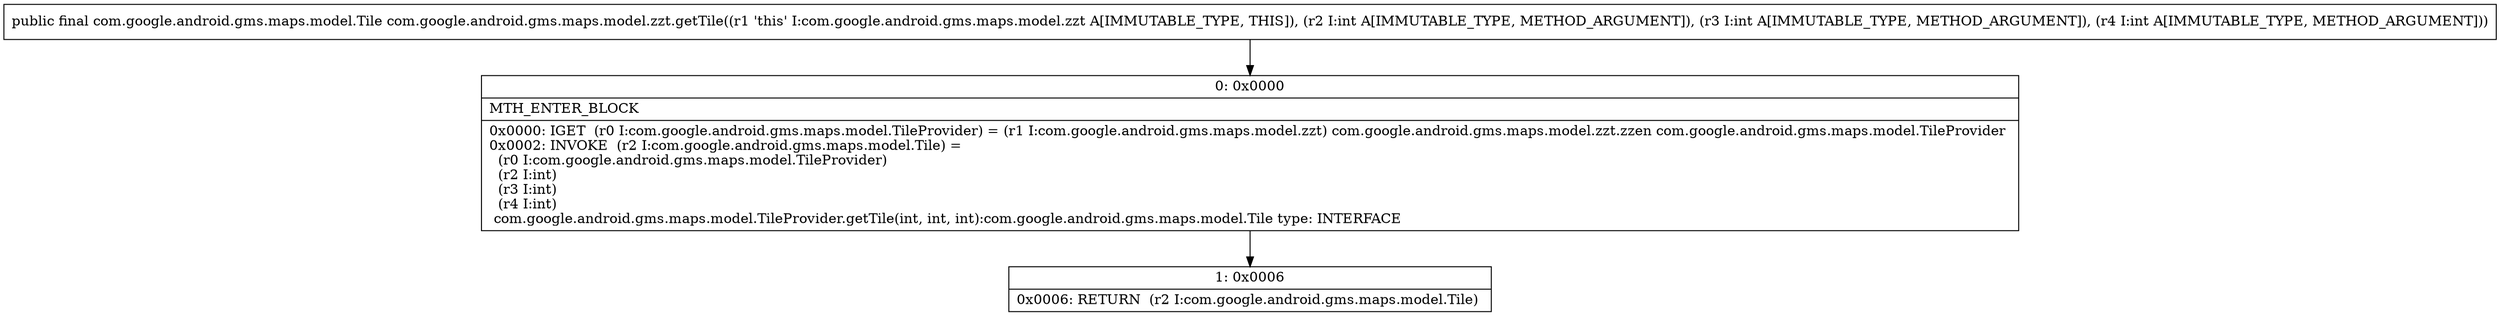 digraph "CFG forcom.google.android.gms.maps.model.zzt.getTile(III)Lcom\/google\/android\/gms\/maps\/model\/Tile;" {
Node_0 [shape=record,label="{0\:\ 0x0000|MTH_ENTER_BLOCK\l|0x0000: IGET  (r0 I:com.google.android.gms.maps.model.TileProvider) = (r1 I:com.google.android.gms.maps.model.zzt) com.google.android.gms.maps.model.zzt.zzen com.google.android.gms.maps.model.TileProvider \l0x0002: INVOKE  (r2 I:com.google.android.gms.maps.model.Tile) = \l  (r0 I:com.google.android.gms.maps.model.TileProvider)\l  (r2 I:int)\l  (r3 I:int)\l  (r4 I:int)\l com.google.android.gms.maps.model.TileProvider.getTile(int, int, int):com.google.android.gms.maps.model.Tile type: INTERFACE \l}"];
Node_1 [shape=record,label="{1\:\ 0x0006|0x0006: RETURN  (r2 I:com.google.android.gms.maps.model.Tile) \l}"];
MethodNode[shape=record,label="{public final com.google.android.gms.maps.model.Tile com.google.android.gms.maps.model.zzt.getTile((r1 'this' I:com.google.android.gms.maps.model.zzt A[IMMUTABLE_TYPE, THIS]), (r2 I:int A[IMMUTABLE_TYPE, METHOD_ARGUMENT]), (r3 I:int A[IMMUTABLE_TYPE, METHOD_ARGUMENT]), (r4 I:int A[IMMUTABLE_TYPE, METHOD_ARGUMENT])) }"];
MethodNode -> Node_0;
Node_0 -> Node_1;
}

